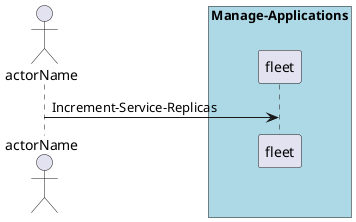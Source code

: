 @startuml
Actor "actorName" as A

box "Manage-Applications" #lightblue
participant "fleet" as S
A -> S : Increment-Service-Replicas
end box

@enduml
